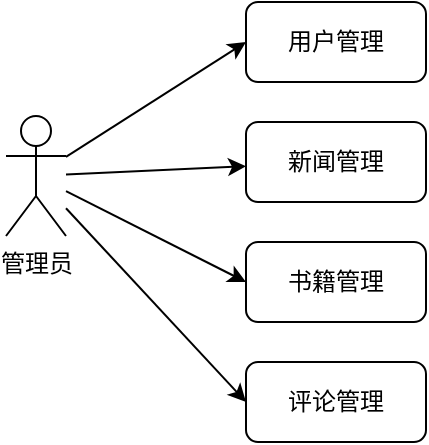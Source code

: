 <mxfile version="17.2.4" type="github">
  <diagram id="-n3SveMbxcpS1b3kubi4" name="第 1 页">
    <mxGraphModel dx="981" dy="487" grid="1" gridSize="10" guides="1" tooltips="1" connect="1" arrows="1" fold="1" page="1" pageScale="1" pageWidth="827" pageHeight="1169" math="0" shadow="0">
      <root>
        <mxCell id="0" />
        <mxCell id="1" parent="0" />
        <mxCell id="Yb4HV9BVvQmZoJDduIFr-6" style="rounded=0;orthogonalLoop=1;jettySize=auto;html=1;entryX=0;entryY=0.5;entryDx=0;entryDy=0;" edge="1" parent="1" source="Yb4HV9BVvQmZoJDduIFr-1" target="Yb4HV9BVvQmZoJDduIFr-2">
          <mxGeometry relative="1" as="geometry" />
        </mxCell>
        <mxCell id="Yb4HV9BVvQmZoJDduIFr-7" style="edgeStyle=none;rounded=0;orthogonalLoop=1;jettySize=auto;html=1;" edge="1" parent="1" source="Yb4HV9BVvQmZoJDduIFr-1" target="Yb4HV9BVvQmZoJDduIFr-3">
          <mxGeometry relative="1" as="geometry" />
        </mxCell>
        <mxCell id="Yb4HV9BVvQmZoJDduIFr-8" style="edgeStyle=none;rounded=0;orthogonalLoop=1;jettySize=auto;html=1;entryX=0;entryY=0.5;entryDx=0;entryDy=0;" edge="1" parent="1" source="Yb4HV9BVvQmZoJDduIFr-1" target="Yb4HV9BVvQmZoJDduIFr-4">
          <mxGeometry relative="1" as="geometry" />
        </mxCell>
        <mxCell id="Yb4HV9BVvQmZoJDduIFr-9" style="edgeStyle=none;rounded=0;orthogonalLoop=1;jettySize=auto;html=1;entryX=0;entryY=0.5;entryDx=0;entryDy=0;" edge="1" parent="1" source="Yb4HV9BVvQmZoJDduIFr-1" target="Yb4HV9BVvQmZoJDduIFr-5">
          <mxGeometry relative="1" as="geometry" />
        </mxCell>
        <mxCell id="Yb4HV9BVvQmZoJDduIFr-1" value="管理员" style="shape=umlActor;verticalLabelPosition=bottom;verticalAlign=top;html=1;outlineConnect=0;" vertex="1" parent="1">
          <mxGeometry x="190" y="190" width="30" height="60" as="geometry" />
        </mxCell>
        <mxCell id="Yb4HV9BVvQmZoJDduIFr-2" value="用户管理" style="rounded=1;whiteSpace=wrap;html=1;" vertex="1" parent="1">
          <mxGeometry x="310" y="133" width="90" height="40" as="geometry" />
        </mxCell>
        <mxCell id="Yb4HV9BVvQmZoJDduIFr-3" value="新闻管理" style="rounded=1;whiteSpace=wrap;html=1;" vertex="1" parent="1">
          <mxGeometry x="310" y="193" width="90" height="40" as="geometry" />
        </mxCell>
        <mxCell id="Yb4HV9BVvQmZoJDduIFr-4" value="书籍管理" style="rounded=1;whiteSpace=wrap;html=1;" vertex="1" parent="1">
          <mxGeometry x="310" y="253" width="90" height="40" as="geometry" />
        </mxCell>
        <mxCell id="Yb4HV9BVvQmZoJDduIFr-5" value="评论管理" style="rounded=1;whiteSpace=wrap;html=1;" vertex="1" parent="1">
          <mxGeometry x="310" y="313" width="90" height="40" as="geometry" />
        </mxCell>
      </root>
    </mxGraphModel>
  </diagram>
</mxfile>
